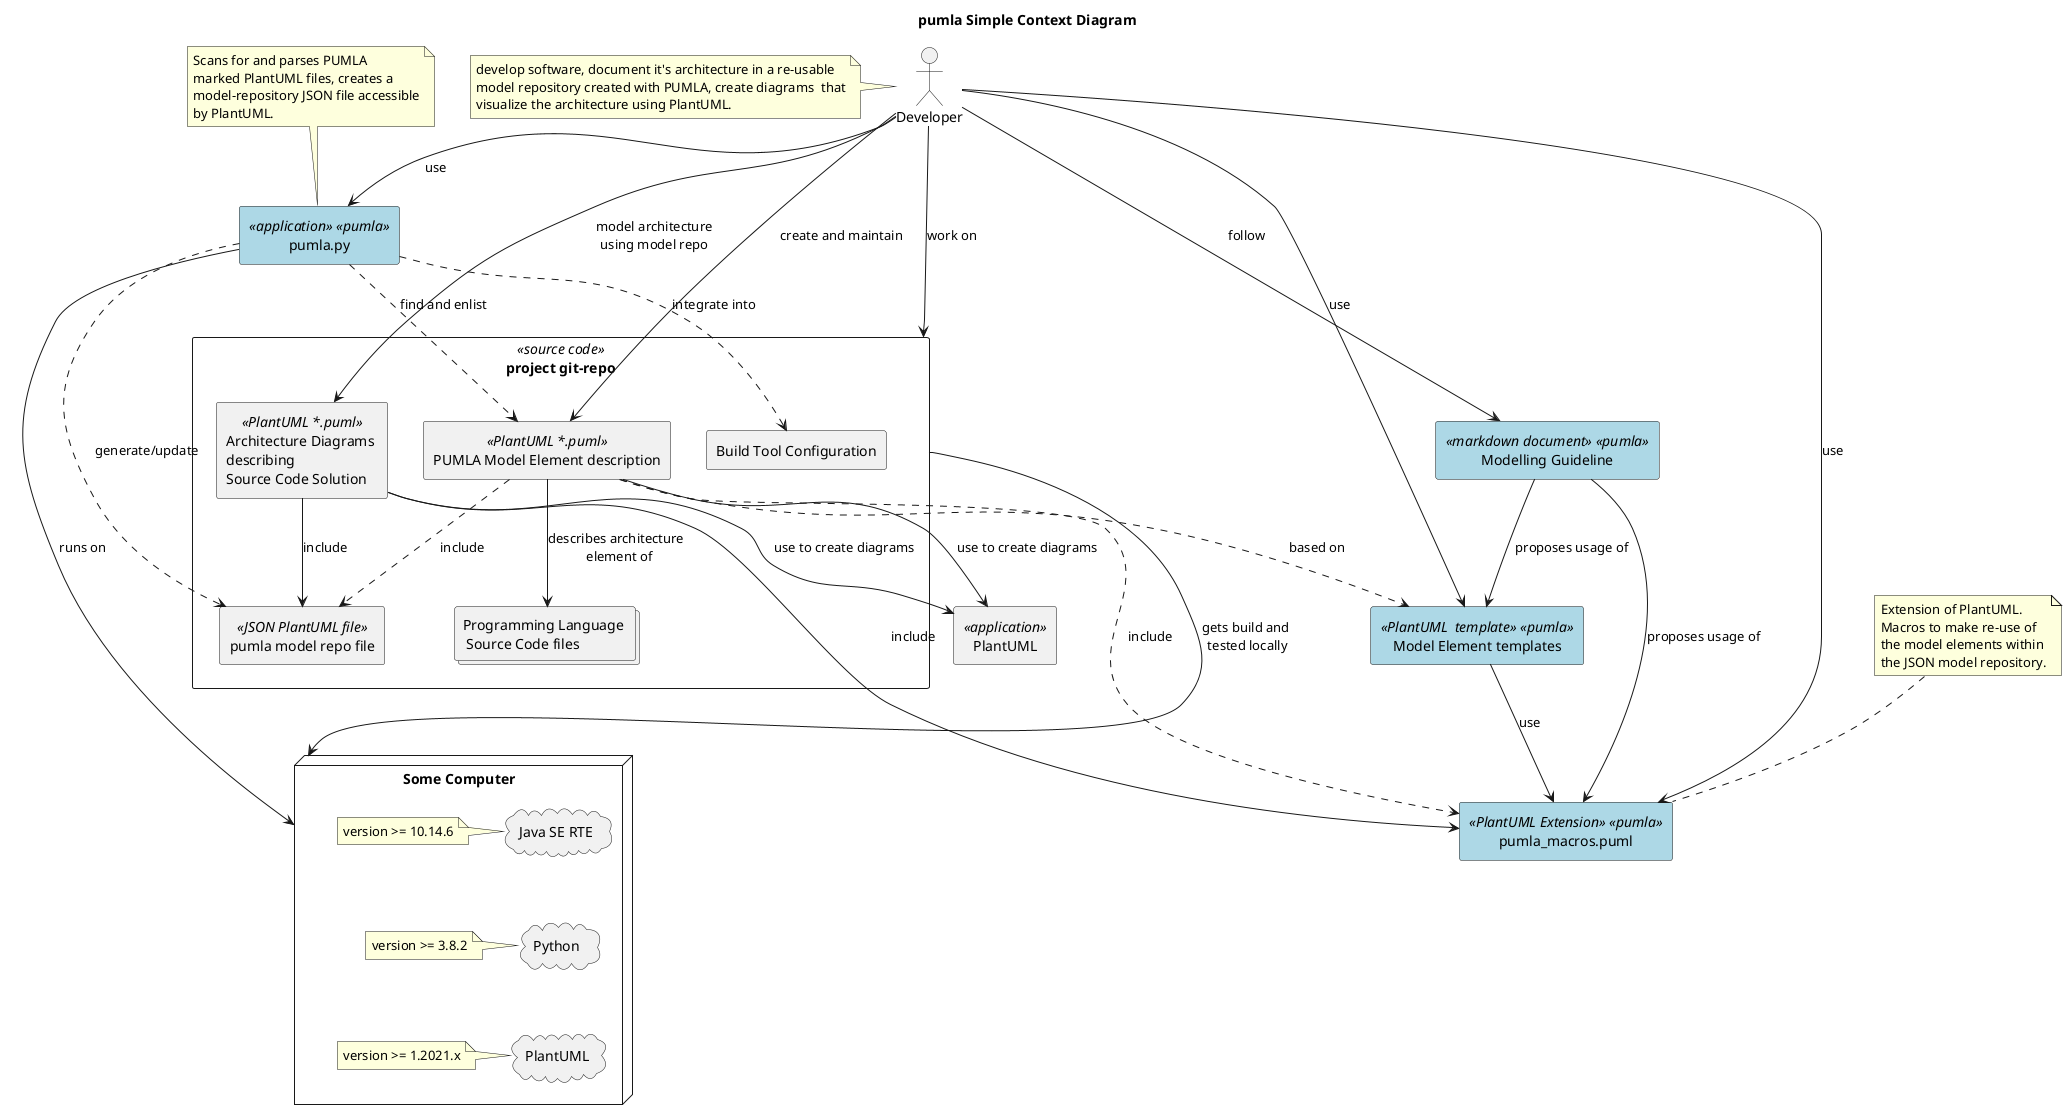 @startuml

skinparam componentStyle uml2

skinparam rectangle {
    backgroundColor<<pumla>> LightBlue
}

title pumla Simple Context Diagram


:Developer: as dev

note left of dev
    develop software, document it's architecture in a re-usable
    model repository created with PUMLA, create diagrams  that
    visualize the architecture using PlantUML.
end note

rectangle "pumla.py" <<application>> <<pumla>> as pumla {
}

rectangle "pumla_macros.puml" <<PlantUML Extension>> <<pumla>> as pmac {
}

rectangle "PlantUML" <<application>> as plantuml {
}

note top of pmac
    Extension of PlantUML.
    Macros to make re-use of
    the model elements within
    the JSON model repository.
end note

rectangle "project git-repo" <<source code>> as pgr {
rectangle "PUMLA Model Element description" <<PlantUML *.puml>>  as pumlf {
}
rectangle "Architecture Diagrams \ndescribing \nSource Code Solution" <<PlantUML *.puml>>  as archdiags {
}
rectangle "pumla model repo file" <<JSON PlantUML file>> as pumlamr {
}

collections "Programming Language \n Source Code files" as sc

rectangle "Build Tool Configuration" as btc {
}
}

rectangle "Modelling Guideline" <<markdown document>> <<pumla>> as modguid {
}

rectangle "Model Element templates" <<PlantUML  template>> <<pumla>> as templ {
}

note top of pumla
    Scans for and parses PUMLA
    marked PlantUML files, creates a
    model-repository JSON file accessible
    by PlantUML.
end note


node "Some Computer" as sco {
cloud "Java SE RTE" as Java {
}
 note left of Java : version >= 10.14.6

cloud Python {
 }
 note left of Python: version >= 3.8.2

cloud PlantUML as puml {

 }
 note left of puml: version >= 1.2021.x

}


Java -[hidden]-> Python
Python -[hidden]-> puml
pumlamr -[hidden]-> sco

pumla --> sco: runs on

dev-->pumla: use
dev-->pgr: work on
dev-->modguid: follow
dev-->templ : use
dev --> archdiags : model architecture\nusing model repo
templ-->pmac :use
modguid--> pmac: proposes usage of
modguid--> templ: proposes usage of
archdiags-->pmac : include
archdiags-->pumlamr : include
pumla ..> btc: integrate into
pumla ..> pumlamr: generate/update
pumla ..> pumlf: find and enlist
pumlf ..> pumlamr: include
pumlf ..> pmac : include
pumlf ..> templ : based on
dev --> pmac : use
dev --> pumlf : create and maintain
pgr --> sco : gets build and \ntested locally
pumlf --> plantuml: use to create diagrams
archdiags -->plantuml: use to create diagrams
pumlf --> sc : describes architecture \n element of
@enduml